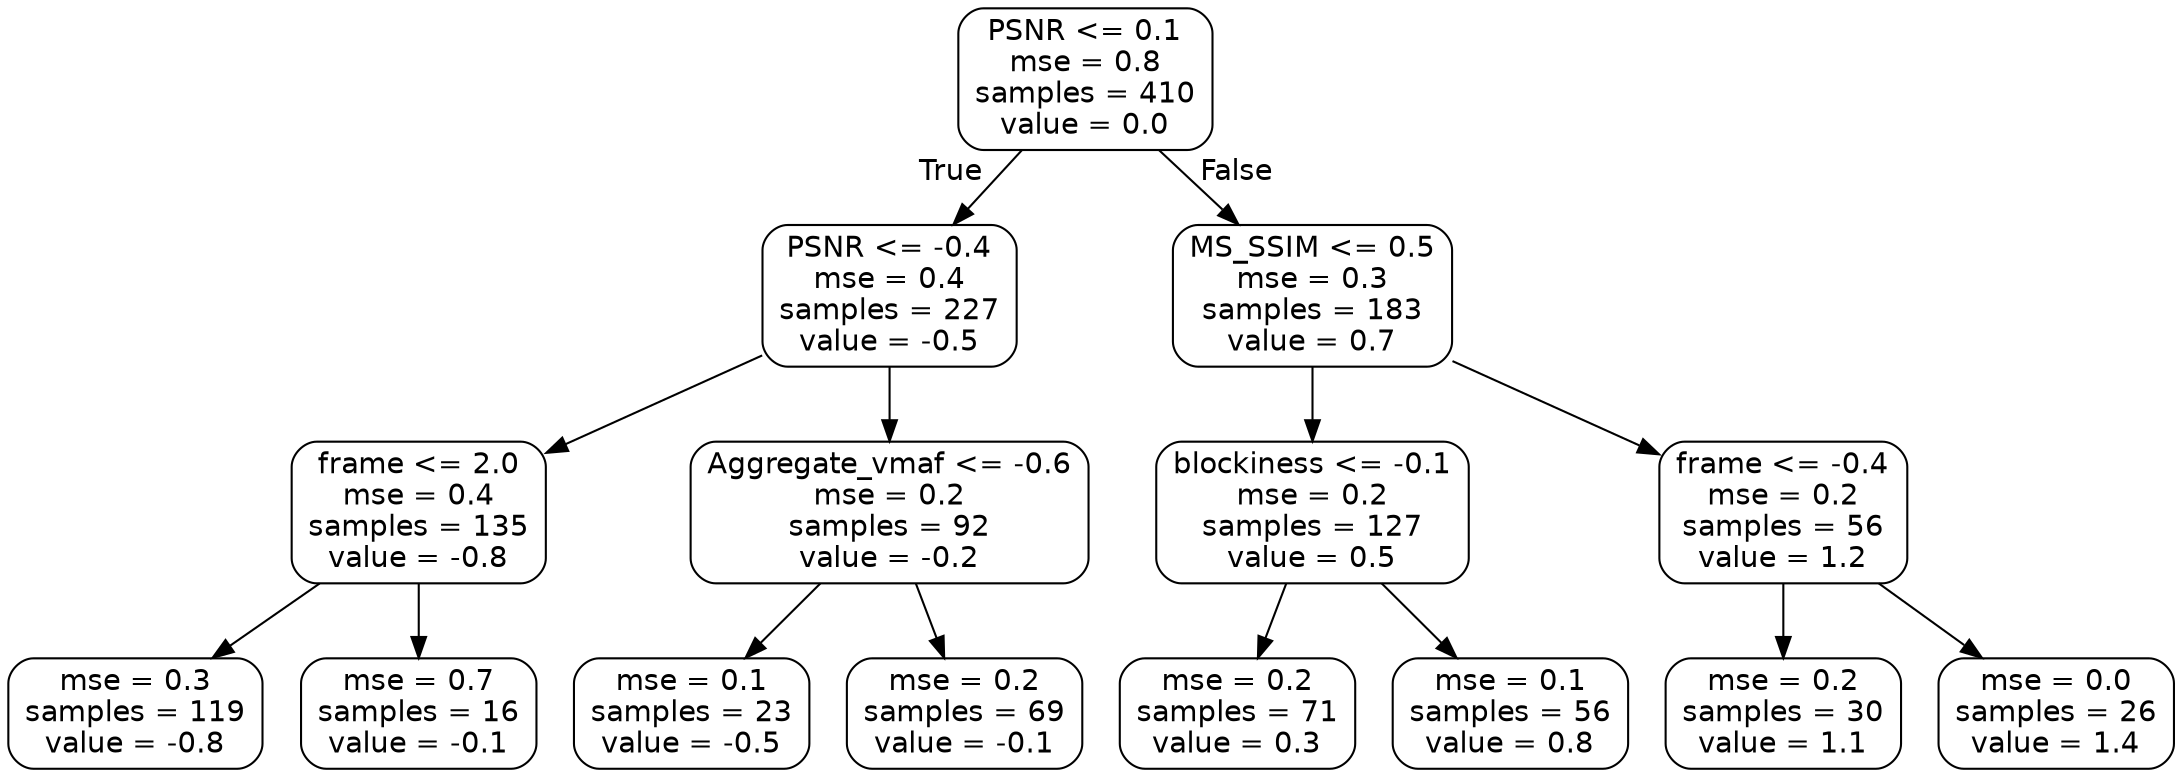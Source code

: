 digraph Tree {
node [shape=box, style="rounded", color="black", fontname=helvetica] ;
edge [fontname=helvetica] ;
0 [label="PSNR <= 0.1\nmse = 0.8\nsamples = 410\nvalue = 0.0"] ;
1 [label="PSNR <= -0.4\nmse = 0.4\nsamples = 227\nvalue = -0.5"] ;
0 -> 1 [labeldistance=2.5, labelangle=45, headlabel="True"] ;
2 [label="frame <= 2.0\nmse = 0.4\nsamples = 135\nvalue = -0.8"] ;
1 -> 2 ;
3 [label="mse = 0.3\nsamples = 119\nvalue = -0.8"] ;
2 -> 3 ;
4 [label="mse = 0.7\nsamples = 16\nvalue = -0.1"] ;
2 -> 4 ;
5 [label="Aggregate_vmaf <= -0.6\nmse = 0.2\nsamples = 92\nvalue = -0.2"] ;
1 -> 5 ;
6 [label="mse = 0.1\nsamples = 23\nvalue = -0.5"] ;
5 -> 6 ;
7 [label="mse = 0.2\nsamples = 69\nvalue = -0.1"] ;
5 -> 7 ;
8 [label="MS_SSIM <= 0.5\nmse = 0.3\nsamples = 183\nvalue = 0.7"] ;
0 -> 8 [labeldistance=2.5, labelangle=-45, headlabel="False"] ;
9 [label="blockiness <= -0.1\nmse = 0.2\nsamples = 127\nvalue = 0.5"] ;
8 -> 9 ;
10 [label="mse = 0.2\nsamples = 71\nvalue = 0.3"] ;
9 -> 10 ;
11 [label="mse = 0.1\nsamples = 56\nvalue = 0.8"] ;
9 -> 11 ;
12 [label="frame <= -0.4\nmse = 0.2\nsamples = 56\nvalue = 1.2"] ;
8 -> 12 ;
13 [label="mse = 0.2\nsamples = 30\nvalue = 1.1"] ;
12 -> 13 ;
14 [label="mse = 0.0\nsamples = 26\nvalue = 1.4"] ;
12 -> 14 ;
}
